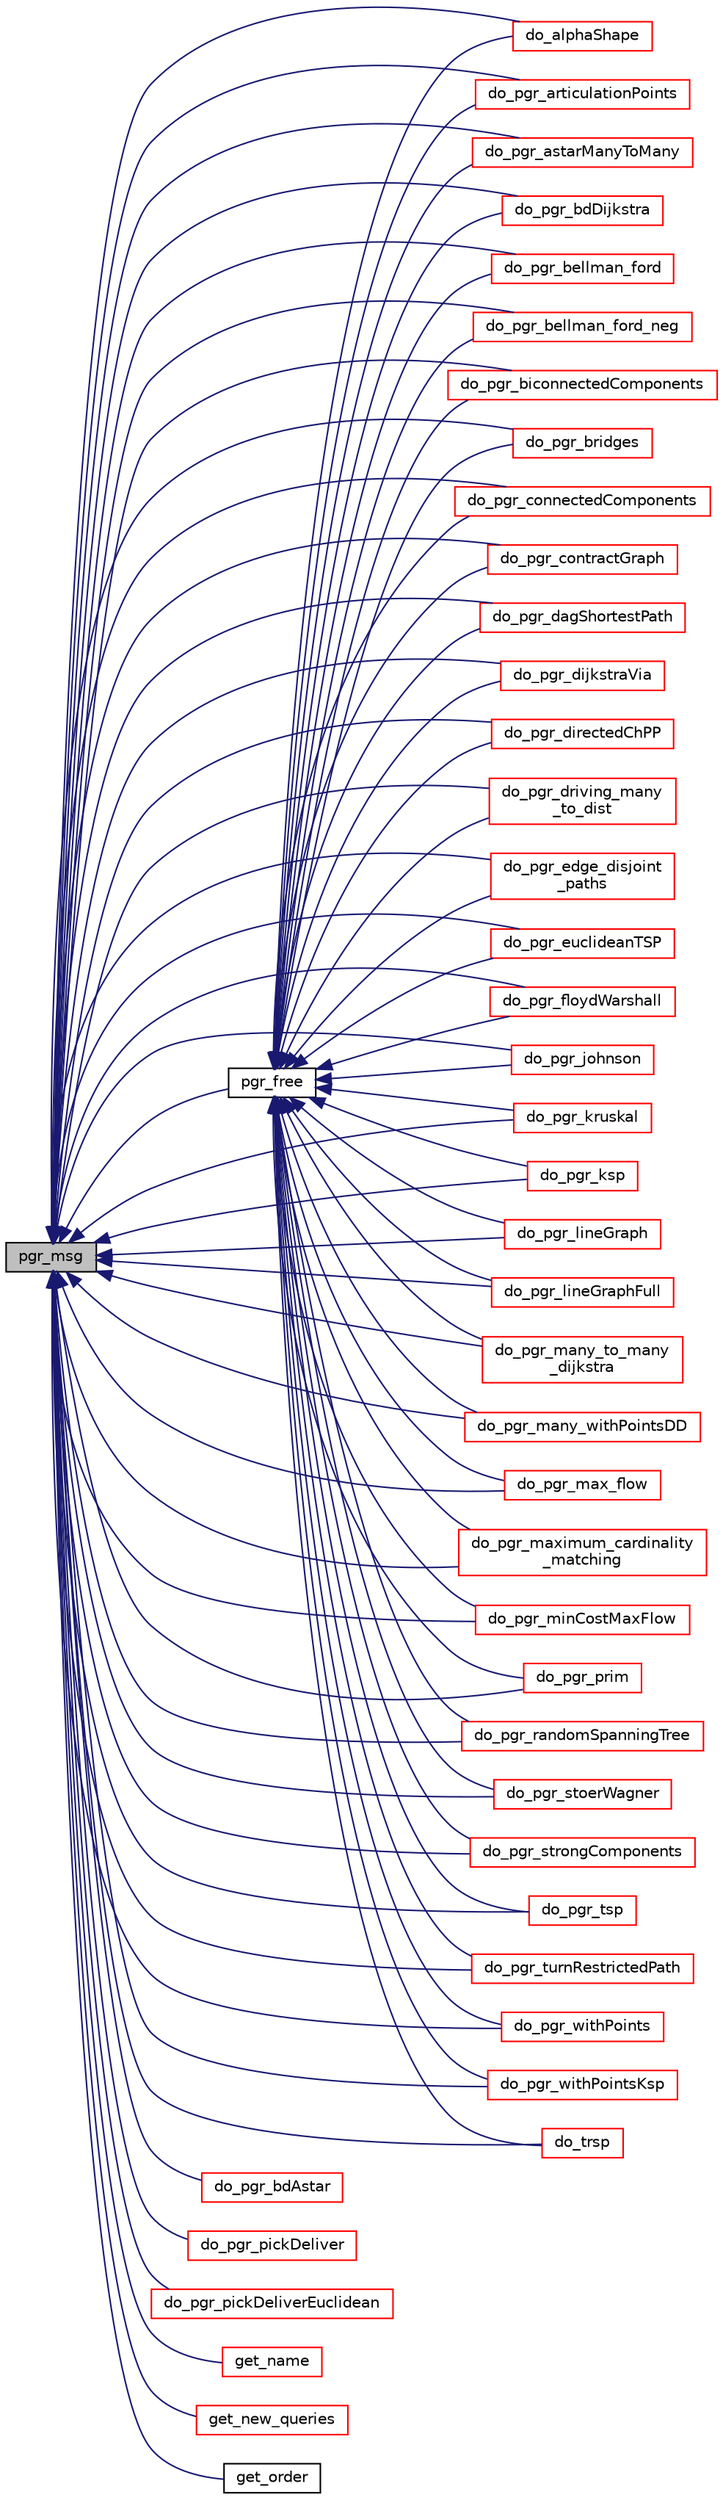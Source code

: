 digraph "pgr_msg"
{
  edge [fontname="Helvetica",fontsize="10",labelfontname="Helvetica",labelfontsize="10"];
  node [fontname="Helvetica",fontsize="10",shape=record];
  rankdir="LR";
  Node4 [label="pgr_msg",height=0.2,width=0.4,color="black", fillcolor="grey75", style="filled", fontcolor="black"];
  Node4 -> Node5 [dir="back",color="midnightblue",fontsize="10",style="solid",fontname="Helvetica"];
  Node5 [label="do_alphaShape",height=0.2,width=0.4,color="red", fillcolor="white", style="filled",URL="$alphaShape__driver_8h.html#a214d4604e7618e742c292fea966712c7"];
  Node4 -> Node8 [dir="back",color="midnightblue",fontsize="10",style="solid",fontname="Helvetica"];
  Node8 [label="do_pgr_articulationPoints",height=0.2,width=0.4,color="red", fillcolor="white", style="filled",URL="$articulationPoints__driver_8h.html#a5044a6a446563f721c2e07a2e890d666"];
  Node4 -> Node11 [dir="back",color="midnightblue",fontsize="10",style="solid",fontname="Helvetica"];
  Node11 [label="do_pgr_astarManyToMany",height=0.2,width=0.4,color="red", fillcolor="white", style="filled",URL="$astar__driver_8h.html#a9d704ded9944c8b035f5f37e42e587cb"];
  Node4 -> Node14 [dir="back",color="midnightblue",fontsize="10",style="solid",fontname="Helvetica"];
  Node14 [label="do_pgr_bdAstar",height=0.2,width=0.4,color="red", fillcolor="white", style="filled",URL="$bdAstar__driver_8h.html#aaa83efe9d05a08432a2f0bff6fd8ccd0"];
  Node4 -> Node17 [dir="back",color="midnightblue",fontsize="10",style="solid",fontname="Helvetica"];
  Node17 [label="do_pgr_bdDijkstra",height=0.2,width=0.4,color="red", fillcolor="white", style="filled",URL="$bdDijkstra__driver_8h.html#a3130ae6176d30a4071dd3293517df04b"];
  Node4 -> Node20 [dir="back",color="midnightblue",fontsize="10",style="solid",fontname="Helvetica"];
  Node20 [label="do_pgr_bellman_ford",height=0.2,width=0.4,color="red", fillcolor="white", style="filled",URL="$bellman__ford__driver_8h.html#a5eb504d4fc7f6f04ff82b652a8eed767"];
  Node4 -> Node23 [dir="back",color="midnightblue",fontsize="10",style="solid",fontname="Helvetica"];
  Node23 [label="do_pgr_bellman_ford_neg",height=0.2,width=0.4,color="red", fillcolor="white", style="filled",URL="$bellman__ford__neg__driver_8h.html#ad2e8ba9a3b8e851eddb877d124d4c44c"];
  Node4 -> Node26 [dir="back",color="midnightblue",fontsize="10",style="solid",fontname="Helvetica"];
  Node26 [label="do_pgr_biconnectedComponents",height=0.2,width=0.4,color="red", fillcolor="white", style="filled",URL="$biconnectedComponents__driver_8h.html#a5a3919fa760c4bc29bead7d2c62a38ae"];
  Node4 -> Node29 [dir="back",color="midnightblue",fontsize="10",style="solid",fontname="Helvetica"];
  Node29 [label="do_pgr_bridges",height=0.2,width=0.4,color="red", fillcolor="white", style="filled",URL="$bridges__driver_8h.html#a54edc68b39cf4ff4c4bb2f33caa041e6"];
  Node4 -> Node32 [dir="back",color="midnightblue",fontsize="10",style="solid",fontname="Helvetica"];
  Node32 [label="do_pgr_connectedComponents",height=0.2,width=0.4,color="red", fillcolor="white", style="filled",URL="$connectedComponents__driver_8h.html#a4b23a520345aee0b7607e13a6aa037f2"];
  Node4 -> Node35 [dir="back",color="midnightblue",fontsize="10",style="solid",fontname="Helvetica"];
  Node35 [label="do_pgr_contractGraph",height=0.2,width=0.4,color="red", fillcolor="white", style="filled",URL="$contractGraph__driver_8h.html#a20a03b3811bd108cfc729e9e22a92591"];
  Node4 -> Node38 [dir="back",color="midnightblue",fontsize="10",style="solid",fontname="Helvetica"];
  Node38 [label="do_pgr_dagShortestPath",height=0.2,width=0.4,color="red", fillcolor="white", style="filled",URL="$dagShortestPath__driver_8h.html#af75ff8989dec243a6a194cb5c4d31727"];
  Node4 -> Node41 [dir="back",color="midnightblue",fontsize="10",style="solid",fontname="Helvetica"];
  Node41 [label="do_pgr_dijkstraVia",height=0.2,width=0.4,color="red", fillcolor="white", style="filled",URL="$dijkstraVia__driver_8h.html#a65bae4bd90fab026ee5f54f17655e776"];
  Node4 -> Node44 [dir="back",color="midnightblue",fontsize="10",style="solid",fontname="Helvetica"];
  Node44 [label="do_pgr_directedChPP",height=0.2,width=0.4,color="red", fillcolor="white", style="filled",URL="$directedChPP__driver_8h.html#ab8d9c0e3fcfcc59b1de51dfdf2d073fc"];
  Node4 -> Node47 [dir="back",color="midnightblue",fontsize="10",style="solid",fontname="Helvetica"];
  Node47 [label="do_pgr_driving_many\l_to_dist",height=0.2,width=0.4,color="red", fillcolor="white", style="filled",URL="$drivedist__driver_8h.html#a1e65fbf0a2804179d6164355030a560f"];
  Node4 -> Node50 [dir="back",color="midnightblue",fontsize="10",style="solid",fontname="Helvetica"];
  Node50 [label="do_pgr_edge_disjoint\l_paths",height=0.2,width=0.4,color="red", fillcolor="white", style="filled",URL="$edge__disjoint__paths__driver_8h.html#a44000649b71427312743cf85eae0a6b0"];
  Node4 -> Node53 [dir="back",color="midnightblue",fontsize="10",style="solid",fontname="Helvetica"];
  Node53 [label="do_pgr_euclideanTSP",height=0.2,width=0.4,color="red", fillcolor="white", style="filled",URL="$euclideanTSP__driver_8h.html#af4e1f6c629941d5e714aedc3855e839e"];
  Node4 -> Node56 [dir="back",color="midnightblue",fontsize="10",style="solid",fontname="Helvetica"];
  Node56 [label="do_pgr_floydWarshall",height=0.2,width=0.4,color="red", fillcolor="white", style="filled",URL="$floydWarshall__driver_8h.html#ab17ad1485c10f4ae85789cd1ba05abdd"];
  Node4 -> Node59 [dir="back",color="midnightblue",fontsize="10",style="solid",fontname="Helvetica"];
  Node59 [label="do_pgr_johnson",height=0.2,width=0.4,color="red", fillcolor="white", style="filled",URL="$johnson__driver_8h.html#a4703daa6b2bebc5f8690e6b518ec8466"];
  Node4 -> Node62 [dir="back",color="midnightblue",fontsize="10",style="solid",fontname="Helvetica"];
  Node62 [label="do_pgr_kruskal",height=0.2,width=0.4,color="red", fillcolor="white", style="filled",URL="$kruskal__driver_8h.html#aee07f349a646c93efb63eb22f510c632"];
  Node4 -> Node65 [dir="back",color="midnightblue",fontsize="10",style="solid",fontname="Helvetica"];
  Node65 [label="do_pgr_ksp",height=0.2,width=0.4,color="red", fillcolor="white", style="filled",URL="$ksp__driver_8h.html#a0fdd4a3e42a7ba0199d94cbf1058dd28"];
  Node4 -> Node68 [dir="back",color="midnightblue",fontsize="10",style="solid",fontname="Helvetica"];
  Node68 [label="do_pgr_lineGraph",height=0.2,width=0.4,color="red", fillcolor="white", style="filled",URL="$lineGraph__driver_8h.html#aed22d07d954513deba5cbcc08896c73d"];
  Node4 -> Node71 [dir="back",color="midnightblue",fontsize="10",style="solid",fontname="Helvetica"];
  Node71 [label="do_pgr_lineGraphFull",height=0.2,width=0.4,color="red", fillcolor="white", style="filled",URL="$lineGraphFull__driver_8h.html#a57485b710953574affd8850ea4e509e9"];
  Node4 -> Node74 [dir="back",color="midnightblue",fontsize="10",style="solid",fontname="Helvetica"];
  Node74 [label="do_pgr_many_to_many\l_dijkstra",height=0.2,width=0.4,color="red", fillcolor="white", style="filled",URL="$dijkstra__driver_8h.html#a7632002dbc92c191f16181769635f393"];
  Node4 -> Node77 [dir="back",color="midnightblue",fontsize="10",style="solid",fontname="Helvetica"];
  Node77 [label="do_pgr_many_withPointsDD",height=0.2,width=0.4,color="red", fillcolor="white", style="filled",URL="$withPoints__dd__driver_8h.html#a9072c7cdc9f6a0533c81fce96a11f580"];
  Node4 -> Node80 [dir="back",color="midnightblue",fontsize="10",style="solid",fontname="Helvetica"];
  Node80 [label="do_pgr_max_flow",height=0.2,width=0.4,color="red", fillcolor="white", style="filled",URL="$max__flow__driver_8h.html#a1fe35eb229126a6c0299c02d245a6401"];
  Node4 -> Node83 [dir="back",color="midnightblue",fontsize="10",style="solid",fontname="Helvetica"];
  Node83 [label="do_pgr_maximum_cardinality\l_matching",height=0.2,width=0.4,color="red", fillcolor="white", style="filled",URL="$maximum__cardinality__matching__driver_8h.html#abc7db995e49936b0fba01aafa0951b1d"];
  Node4 -> Node86 [dir="back",color="midnightblue",fontsize="10",style="solid",fontname="Helvetica"];
  Node86 [label="do_pgr_minCostMaxFlow",height=0.2,width=0.4,color="red", fillcolor="white", style="filled",URL="$minCostMaxFlow__driver_8h.html#acd74794505635d387a4eebe8eb657bad"];
  Node4 -> Node89 [dir="back",color="midnightblue",fontsize="10",style="solid",fontname="Helvetica"];
  Node89 [label="do_pgr_pickDeliver",height=0.2,width=0.4,color="red", fillcolor="white", style="filled",URL="$pickDeliver__driver_8h.html#a06ef15d03d851e390ca5c6572fc92091"];
  Node4 -> Node92 [dir="back",color="midnightblue",fontsize="10",style="solid",fontname="Helvetica"];
  Node92 [label="do_pgr_pickDeliverEuclidean",height=0.2,width=0.4,color="red", fillcolor="white", style="filled",URL="$pickDeliverEuclidean__driver_8h.html#a53635cc50e8e7d8107be4bbee505b3f7"];
  Node4 -> Node95 [dir="back",color="midnightblue",fontsize="10",style="solid",fontname="Helvetica"];
  Node95 [label="do_pgr_prim",height=0.2,width=0.4,color="red", fillcolor="white", style="filled",URL="$prim__driver_8h.html#afe194ae196674430cbad700f04f260bd"];
  Node4 -> Node98 [dir="back",color="midnightblue",fontsize="10",style="solid",fontname="Helvetica"];
  Node98 [label="do_pgr_randomSpanningTree",height=0.2,width=0.4,color="red", fillcolor="white", style="filled",URL="$randomSpanningTree__driver_8h.html#aff2fec7737d2fae3f0248be44bbbb4f8"];
  Node4 -> Node101 [dir="back",color="midnightblue",fontsize="10",style="solid",fontname="Helvetica"];
  Node101 [label="do_pgr_stoerWagner",height=0.2,width=0.4,color="red", fillcolor="white", style="filled",URL="$stoerWagner__driver_8h.html#ace6dcba77f5caac0c1bf464c0d5d6060"];
  Node4 -> Node104 [dir="back",color="midnightblue",fontsize="10",style="solid",fontname="Helvetica"];
  Node104 [label="do_pgr_strongComponents",height=0.2,width=0.4,color="red", fillcolor="white", style="filled",URL="$strongComponents__driver_8h.html#a7f9041dbe45b9f72d7a42e6ed3a311ac"];
  Node4 -> Node107 [dir="back",color="midnightblue",fontsize="10",style="solid",fontname="Helvetica"];
  Node107 [label="do_pgr_tsp",height=0.2,width=0.4,color="red", fillcolor="white", style="filled",URL="$TSP__driver_8h.html#af0938bea88cf9303e4085f0b6cb2ec29"];
  Node4 -> Node110 [dir="back",color="midnightblue",fontsize="10",style="solid",fontname="Helvetica"];
  Node110 [label="do_pgr_turnRestrictedPath",height=0.2,width=0.4,color="red", fillcolor="white", style="filled",URL="$turnRestrictedPath__driver_8h.html#a4d73fa921412c3dadebf6b5894cc2f11"];
  Node4 -> Node113 [dir="back",color="midnightblue",fontsize="10",style="solid",fontname="Helvetica"];
  Node113 [label="do_pgr_withPoints",height=0.2,width=0.4,color="red", fillcolor="white", style="filled",URL="$withPoints__driver_8h.html#a21c2758706c9735f75143b96fe93defd"];
  Node4 -> Node116 [dir="back",color="midnightblue",fontsize="10",style="solid",fontname="Helvetica"];
  Node116 [label="do_pgr_withPointsKsp",height=0.2,width=0.4,color="red", fillcolor="white", style="filled",URL="$withPoints__ksp__driver_8h.html#ad523d2aea4f9d3d885f6b23b835a660a"];
  Node4 -> Node119 [dir="back",color="midnightblue",fontsize="10",style="solid",fontname="Helvetica"];
  Node119 [label="do_trsp",height=0.2,width=0.4,color="red", fillcolor="white", style="filled",URL="$trsp__driver_8h.html#add2f6bfeba454f45dc4c47d13723563c"];
  Node4 -> Node122 [dir="back",color="midnightblue",fontsize="10",style="solid",fontname="Helvetica"];
  Node122 [label="get_name",height=0.2,width=0.4,color="red", fillcolor="white", style="filled",URL="$mst__common_8h.html#aa8b6a423015785e0753d58db232b5ebb"];
  Node4 -> Node123 [dir="back",color="midnightblue",fontsize="10",style="solid",fontname="Helvetica"];
  Node123 [label="get_new_queries",height=0.2,width=0.4,color="red", fillcolor="white", style="filled",URL="$get__new__queries_8h.html#abb3ebd1def182bad8e1785197af280d4"];
  Node4 -> Node124 [dir="back",color="midnightblue",fontsize="10",style="solid",fontname="Helvetica"];
  Node124 [label="get_order",height=0.2,width=0.4,color="black", fillcolor="white", style="filled",URL="$mst__common_8h.html#a92adbbe735da509a9500c88268954917",tooltip="defines ordering "];
  Node4 -> Node125 [dir="back",color="midnightblue",fontsize="10",style="solid",fontname="Helvetica"];
  Node125 [label="pgr_free",height=0.2,width=0.4,color="black", fillcolor="white", style="filled",URL="$pgr__alloc_8hpp.html#aae87e343d8516ca2c6a60dcfbbf7fde6"];
  Node125 -> Node5 [dir="back",color="midnightblue",fontsize="10",style="solid",fontname="Helvetica"];
  Node125 -> Node8 [dir="back",color="midnightblue",fontsize="10",style="solid",fontname="Helvetica"];
  Node125 -> Node11 [dir="back",color="midnightblue",fontsize="10",style="solid",fontname="Helvetica"];
  Node125 -> Node17 [dir="back",color="midnightblue",fontsize="10",style="solid",fontname="Helvetica"];
  Node125 -> Node20 [dir="back",color="midnightblue",fontsize="10",style="solid",fontname="Helvetica"];
  Node125 -> Node23 [dir="back",color="midnightblue",fontsize="10",style="solid",fontname="Helvetica"];
  Node125 -> Node26 [dir="back",color="midnightblue",fontsize="10",style="solid",fontname="Helvetica"];
  Node125 -> Node29 [dir="back",color="midnightblue",fontsize="10",style="solid",fontname="Helvetica"];
  Node125 -> Node32 [dir="back",color="midnightblue",fontsize="10",style="solid",fontname="Helvetica"];
  Node125 -> Node35 [dir="back",color="midnightblue",fontsize="10",style="solid",fontname="Helvetica"];
  Node125 -> Node38 [dir="back",color="midnightblue",fontsize="10",style="solid",fontname="Helvetica"];
  Node125 -> Node74 [dir="back",color="midnightblue",fontsize="10",style="solid",fontname="Helvetica"];
  Node125 -> Node41 [dir="back",color="midnightblue",fontsize="10",style="solid",fontname="Helvetica"];
  Node125 -> Node44 [dir="back",color="midnightblue",fontsize="10",style="solid",fontname="Helvetica"];
  Node125 -> Node47 [dir="back",color="midnightblue",fontsize="10",style="solid",fontname="Helvetica"];
  Node125 -> Node50 [dir="back",color="midnightblue",fontsize="10",style="solid",fontname="Helvetica"];
  Node125 -> Node53 [dir="back",color="midnightblue",fontsize="10",style="solid",fontname="Helvetica"];
  Node125 -> Node56 [dir="back",color="midnightblue",fontsize="10",style="solid",fontname="Helvetica"];
  Node125 -> Node59 [dir="back",color="midnightblue",fontsize="10",style="solid",fontname="Helvetica"];
  Node125 -> Node62 [dir="back",color="midnightblue",fontsize="10",style="solid",fontname="Helvetica"];
  Node125 -> Node65 [dir="back",color="midnightblue",fontsize="10",style="solid",fontname="Helvetica"];
  Node125 -> Node68 [dir="back",color="midnightblue",fontsize="10",style="solid",fontname="Helvetica"];
  Node125 -> Node71 [dir="back",color="midnightblue",fontsize="10",style="solid",fontname="Helvetica"];
  Node125 -> Node80 [dir="back",color="midnightblue",fontsize="10",style="solid",fontname="Helvetica"];
  Node125 -> Node83 [dir="back",color="midnightblue",fontsize="10",style="solid",fontname="Helvetica"];
  Node125 -> Node86 [dir="back",color="midnightblue",fontsize="10",style="solid",fontname="Helvetica"];
  Node125 -> Node95 [dir="back",color="midnightblue",fontsize="10",style="solid",fontname="Helvetica"];
  Node125 -> Node98 [dir="back",color="midnightblue",fontsize="10",style="solid",fontname="Helvetica"];
  Node125 -> Node101 [dir="back",color="midnightblue",fontsize="10",style="solid",fontname="Helvetica"];
  Node125 -> Node104 [dir="back",color="midnightblue",fontsize="10",style="solid",fontname="Helvetica"];
  Node125 -> Node119 [dir="back",color="midnightblue",fontsize="10",style="solid",fontname="Helvetica"];
  Node125 -> Node107 [dir="back",color="midnightblue",fontsize="10",style="solid",fontname="Helvetica"];
  Node125 -> Node110 [dir="back",color="midnightblue",fontsize="10",style="solid",fontname="Helvetica"];
  Node125 -> Node77 [dir="back",color="midnightblue",fontsize="10",style="solid",fontname="Helvetica"];
  Node125 -> Node113 [dir="back",color="midnightblue",fontsize="10",style="solid",fontname="Helvetica"];
  Node125 -> Node116 [dir="back",color="midnightblue",fontsize="10",style="solid",fontname="Helvetica"];
}
